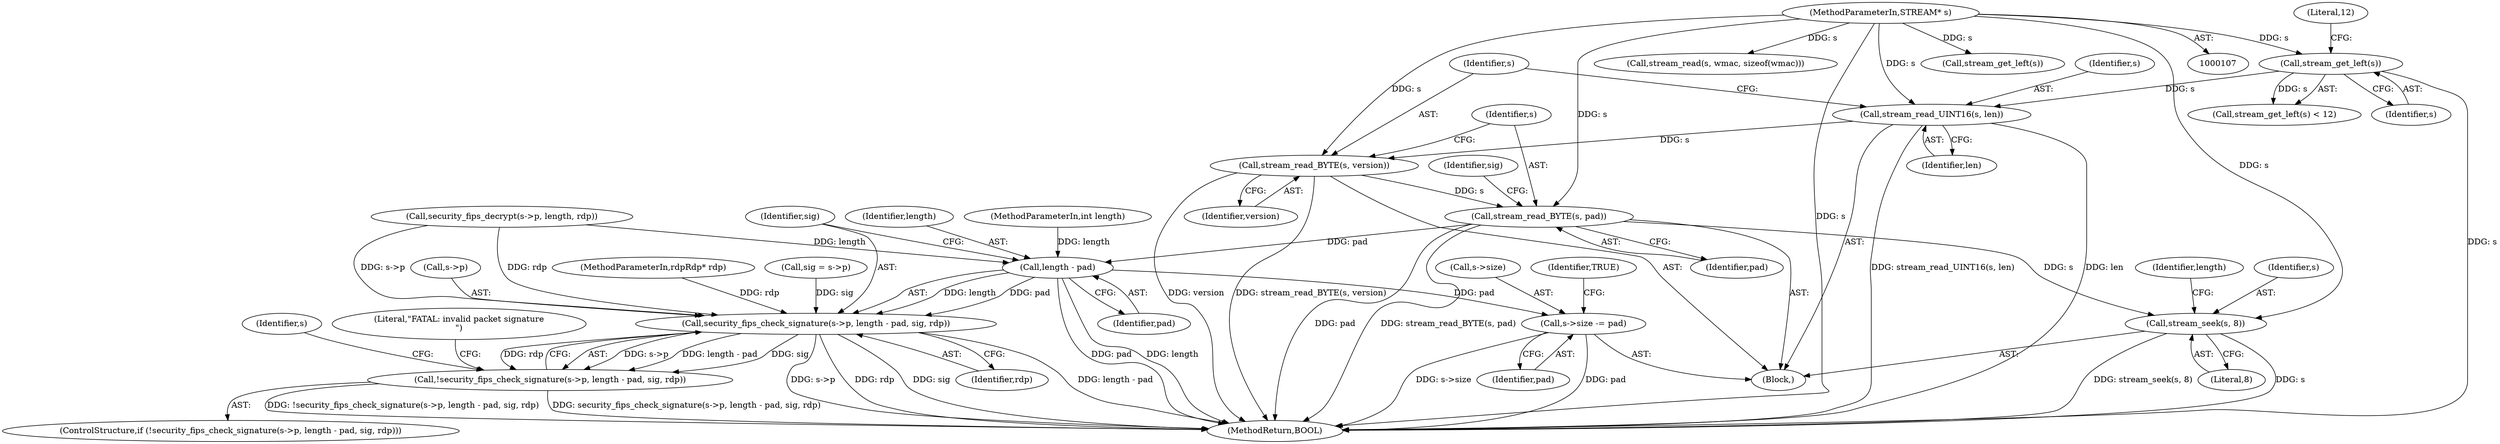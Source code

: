 digraph "0_FreeRDP_7d58aac24fe20ffaad7bd9b40c9ddf457c1b06e7@API" {
"1000138" [label="(Call,stream_read_BYTE(s, version))"];
"1000135" [label="(Call,stream_read_UINT16(s, len))"];
"1000130" [label="(Call,stream_get_left(s))"];
"1000109" [label="(MethodParameterIn,STREAM* s)"];
"1000141" [label="(Call,stream_read_BYTE(s, pad))"];
"1000149" [label="(Call,stream_seek(s, 8))"];
"1000174" [label="(Call,length - pad)"];
"1000170" [label="(Call,security_fips_check_signature(s->p, length - pad, sig, rdp))"];
"1000169" [label="(Call,!security_fips_check_signature(s->p, length - pad, sig, rdp))"];
"1000184" [label="(Call,s->size -= pad)"];
"1000153" [label="(Identifier,length)"];
"1000186" [label="(Identifier,s)"];
"1000174" [label="(Call,length - pad)"];
"1000143" [label="(Identifier,pad)"];
"1000140" [label="(Identifier,version)"];
"1000129" [label="(Call,stream_get_left(s) < 12)"];
"1000198" [label="(Call,stream_read(s, wmac, sizeof(wmac)))"];
"1000139" [label="(Identifier,s)"];
"1000130" [label="(Call,stream_get_left(s))"];
"1000177" [label="(Identifier,sig)"];
"1000145" [label="(Identifier,sig)"];
"1000131" [label="(Identifier,s)"];
"1000149" [label="(Call,stream_seek(s, 8))"];
"1000193" [label="(Call,stream_get_left(s))"];
"1000151" [label="(Literal,8)"];
"1000142" [label="(Identifier,s)"];
"1000190" [label="(Identifier,TRUE)"];
"1000181" [label="(Literal,\"FATAL: invalid packet signature\n\")"];
"1000135" [label="(Call,stream_read_UINT16(s, len))"];
"1000136" [label="(Identifier,s)"];
"1000150" [label="(Identifier,s)"];
"1000123" [label="(Block,)"];
"1000170" [label="(Call,security_fips_check_signature(s->p, length - pad, sig, rdp))"];
"1000137" [label="(Identifier,len)"];
"1000185" [label="(Call,s->size)"];
"1000171" [label="(Call,s->p)"];
"1000176" [label="(Identifier,pad)"];
"1000169" [label="(Call,!security_fips_check_signature(s->p, length - pad, sig, rdp))"];
"1000132" [label="(Literal,12)"];
"1000141" [label="(Call,stream_read_BYTE(s, pad))"];
"1000188" [label="(Identifier,pad)"];
"1000168" [label="(ControlStructure,if (!security_fips_check_signature(s->p, length - pad, sig, rdp)))"];
"1000175" [label="(Identifier,length)"];
"1000246" [label="(MethodReturn,BOOL)"];
"1000184" [label="(Call,s->size -= pad)"];
"1000109" [label="(MethodParameterIn,STREAM* s)"];
"1000138" [label="(Call,stream_read_BYTE(s, version))"];
"1000110" [label="(MethodParameterIn,int length)"];
"1000178" [label="(Identifier,rdp)"];
"1000108" [label="(MethodParameterIn,rdpRdp* rdp)"];
"1000144" [label="(Call,sig = s->p)"];
"1000157" [label="(Call,security_fips_decrypt(s->p, length, rdp))"];
"1000138" -> "1000123"  [label="AST: "];
"1000138" -> "1000140"  [label="CFG: "];
"1000139" -> "1000138"  [label="AST: "];
"1000140" -> "1000138"  [label="AST: "];
"1000142" -> "1000138"  [label="CFG: "];
"1000138" -> "1000246"  [label="DDG: version"];
"1000138" -> "1000246"  [label="DDG: stream_read_BYTE(s, version)"];
"1000135" -> "1000138"  [label="DDG: s"];
"1000109" -> "1000138"  [label="DDG: s"];
"1000138" -> "1000141"  [label="DDG: s"];
"1000135" -> "1000123"  [label="AST: "];
"1000135" -> "1000137"  [label="CFG: "];
"1000136" -> "1000135"  [label="AST: "];
"1000137" -> "1000135"  [label="AST: "];
"1000139" -> "1000135"  [label="CFG: "];
"1000135" -> "1000246"  [label="DDG: stream_read_UINT16(s, len)"];
"1000135" -> "1000246"  [label="DDG: len"];
"1000130" -> "1000135"  [label="DDG: s"];
"1000109" -> "1000135"  [label="DDG: s"];
"1000130" -> "1000129"  [label="AST: "];
"1000130" -> "1000131"  [label="CFG: "];
"1000131" -> "1000130"  [label="AST: "];
"1000132" -> "1000130"  [label="CFG: "];
"1000130" -> "1000246"  [label="DDG: s"];
"1000130" -> "1000129"  [label="DDG: s"];
"1000109" -> "1000130"  [label="DDG: s"];
"1000109" -> "1000107"  [label="AST: "];
"1000109" -> "1000246"  [label="DDG: s"];
"1000109" -> "1000141"  [label="DDG: s"];
"1000109" -> "1000149"  [label="DDG: s"];
"1000109" -> "1000193"  [label="DDG: s"];
"1000109" -> "1000198"  [label="DDG: s"];
"1000141" -> "1000123"  [label="AST: "];
"1000141" -> "1000143"  [label="CFG: "];
"1000142" -> "1000141"  [label="AST: "];
"1000143" -> "1000141"  [label="AST: "];
"1000145" -> "1000141"  [label="CFG: "];
"1000141" -> "1000246"  [label="DDG: stream_read_BYTE(s, pad)"];
"1000141" -> "1000246"  [label="DDG: pad"];
"1000141" -> "1000149"  [label="DDG: s"];
"1000141" -> "1000174"  [label="DDG: pad"];
"1000149" -> "1000123"  [label="AST: "];
"1000149" -> "1000151"  [label="CFG: "];
"1000150" -> "1000149"  [label="AST: "];
"1000151" -> "1000149"  [label="AST: "];
"1000153" -> "1000149"  [label="CFG: "];
"1000149" -> "1000246"  [label="DDG: stream_seek(s, 8)"];
"1000149" -> "1000246"  [label="DDG: s"];
"1000174" -> "1000170"  [label="AST: "];
"1000174" -> "1000176"  [label="CFG: "];
"1000175" -> "1000174"  [label="AST: "];
"1000176" -> "1000174"  [label="AST: "];
"1000177" -> "1000174"  [label="CFG: "];
"1000174" -> "1000246"  [label="DDG: pad"];
"1000174" -> "1000246"  [label="DDG: length"];
"1000174" -> "1000170"  [label="DDG: length"];
"1000174" -> "1000170"  [label="DDG: pad"];
"1000157" -> "1000174"  [label="DDG: length"];
"1000110" -> "1000174"  [label="DDG: length"];
"1000174" -> "1000184"  [label="DDG: pad"];
"1000170" -> "1000169"  [label="AST: "];
"1000170" -> "1000178"  [label="CFG: "];
"1000171" -> "1000170"  [label="AST: "];
"1000177" -> "1000170"  [label="AST: "];
"1000178" -> "1000170"  [label="AST: "];
"1000169" -> "1000170"  [label="CFG: "];
"1000170" -> "1000246"  [label="DDG: rdp"];
"1000170" -> "1000246"  [label="DDG: s->p"];
"1000170" -> "1000246"  [label="DDG: sig"];
"1000170" -> "1000246"  [label="DDG: length - pad"];
"1000170" -> "1000169"  [label="DDG: s->p"];
"1000170" -> "1000169"  [label="DDG: length - pad"];
"1000170" -> "1000169"  [label="DDG: sig"];
"1000170" -> "1000169"  [label="DDG: rdp"];
"1000157" -> "1000170"  [label="DDG: s->p"];
"1000157" -> "1000170"  [label="DDG: rdp"];
"1000144" -> "1000170"  [label="DDG: sig"];
"1000108" -> "1000170"  [label="DDG: rdp"];
"1000169" -> "1000168"  [label="AST: "];
"1000181" -> "1000169"  [label="CFG: "];
"1000186" -> "1000169"  [label="CFG: "];
"1000169" -> "1000246"  [label="DDG: !security_fips_check_signature(s->p, length - pad, sig, rdp)"];
"1000169" -> "1000246"  [label="DDG: security_fips_check_signature(s->p, length - pad, sig, rdp)"];
"1000184" -> "1000123"  [label="AST: "];
"1000184" -> "1000188"  [label="CFG: "];
"1000185" -> "1000184"  [label="AST: "];
"1000188" -> "1000184"  [label="AST: "];
"1000190" -> "1000184"  [label="CFG: "];
"1000184" -> "1000246"  [label="DDG: s->size"];
"1000184" -> "1000246"  [label="DDG: pad"];
}
